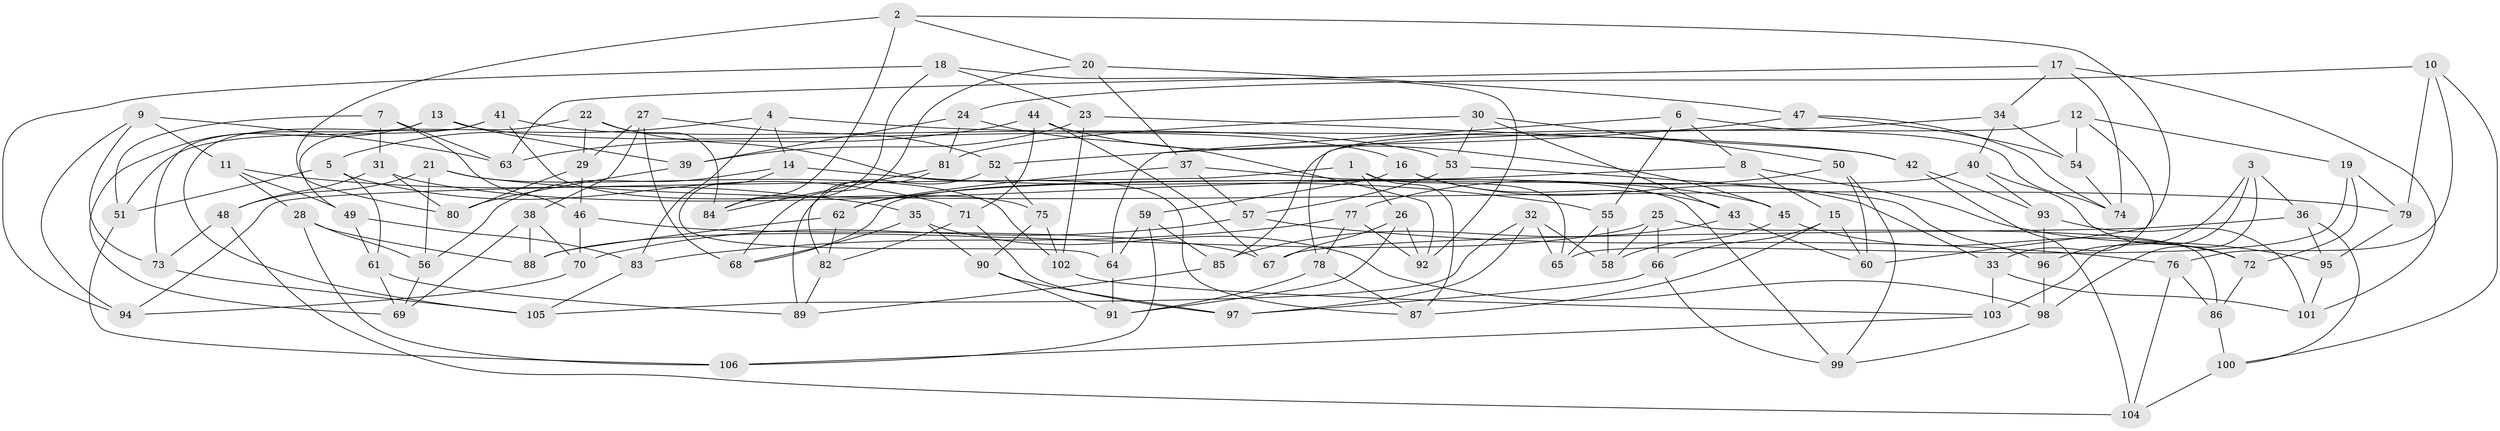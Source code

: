 // Generated by graph-tools (version 1.1) at 2025/50/03/09/25 03:50:49]
// undirected, 106 vertices, 212 edges
graph export_dot {
graph [start="1"]
  node [color=gray90,style=filled];
  1;
  2;
  3;
  4;
  5;
  6;
  7;
  8;
  9;
  10;
  11;
  12;
  13;
  14;
  15;
  16;
  17;
  18;
  19;
  20;
  21;
  22;
  23;
  24;
  25;
  26;
  27;
  28;
  29;
  30;
  31;
  32;
  33;
  34;
  35;
  36;
  37;
  38;
  39;
  40;
  41;
  42;
  43;
  44;
  45;
  46;
  47;
  48;
  49;
  50;
  51;
  52;
  53;
  54;
  55;
  56;
  57;
  58;
  59;
  60;
  61;
  62;
  63;
  64;
  65;
  66;
  67;
  68;
  69;
  70;
  71;
  72;
  73;
  74;
  75;
  76;
  77;
  78;
  79;
  80;
  81;
  82;
  83;
  84;
  85;
  86;
  87;
  88;
  89;
  90;
  91;
  92;
  93;
  94;
  95;
  96;
  97;
  98;
  99;
  100;
  101;
  102;
  103;
  104;
  105;
  106;
  1 -- 65;
  1 -- 26;
  1 -- 94;
  1 -- 87;
  2 -- 60;
  2 -- 20;
  2 -- 80;
  2 -- 84;
  3 -- 96;
  3 -- 103;
  3 -- 36;
  3 -- 98;
  4 -- 5;
  4 -- 83;
  4 -- 42;
  4 -- 14;
  5 -- 51;
  5 -- 61;
  5 -- 71;
  6 -- 8;
  6 -- 74;
  6 -- 55;
  6 -- 64;
  7 -- 46;
  7 -- 31;
  7 -- 51;
  7 -- 63;
  8 -- 15;
  8 -- 95;
  8 -- 62;
  9 -- 63;
  9 -- 94;
  9 -- 11;
  9 -- 73;
  10 -- 76;
  10 -- 24;
  10 -- 79;
  10 -- 100;
  11 -- 28;
  11 -- 35;
  11 -- 49;
  12 -- 85;
  12 -- 54;
  12 -- 19;
  12 -- 33;
  13 -- 16;
  13 -- 73;
  13 -- 69;
  13 -- 39;
  14 -- 56;
  14 -- 64;
  14 -- 55;
  15 -- 87;
  15 -- 60;
  15 -- 66;
  16 -- 33;
  16 -- 59;
  16 -- 43;
  17 -- 63;
  17 -- 101;
  17 -- 34;
  17 -- 74;
  18 -- 94;
  18 -- 84;
  18 -- 92;
  18 -- 23;
  19 -- 65;
  19 -- 72;
  19 -- 79;
  20 -- 37;
  20 -- 68;
  20 -- 47;
  21 -- 102;
  21 -- 56;
  21 -- 79;
  21 -- 48;
  22 -- 84;
  22 -- 29;
  22 -- 87;
  22 -- 49;
  23 -- 102;
  23 -- 42;
  23 -- 39;
  24 -- 39;
  24 -- 81;
  24 -- 92;
  25 -- 66;
  25 -- 86;
  25 -- 58;
  25 -- 88;
  26 -- 67;
  26 -- 91;
  26 -- 92;
  27 -- 52;
  27 -- 29;
  27 -- 68;
  27 -- 38;
  28 -- 88;
  28 -- 56;
  28 -- 106;
  29 -- 46;
  29 -- 80;
  30 -- 43;
  30 -- 53;
  30 -- 81;
  30 -- 50;
  31 -- 80;
  31 -- 45;
  31 -- 48;
  32 -- 65;
  32 -- 58;
  32 -- 105;
  32 -- 97;
  33 -- 101;
  33 -- 103;
  34 -- 40;
  34 -- 54;
  34 -- 78;
  35 -- 90;
  35 -- 68;
  35 -- 98;
  36 -- 100;
  36 -- 67;
  36 -- 95;
  37 -- 99;
  37 -- 62;
  37 -- 57;
  38 -- 88;
  38 -- 69;
  38 -- 70;
  39 -- 80;
  40 -- 93;
  40 -- 68;
  40 -- 72;
  41 -- 51;
  41 -- 105;
  41 -- 75;
  41 -- 53;
  42 -- 93;
  42 -- 104;
  43 -- 60;
  43 -- 85;
  44 -- 71;
  44 -- 67;
  44 -- 45;
  44 -- 63;
  45 -- 72;
  45 -- 58;
  46 -- 70;
  46 -- 67;
  47 -- 54;
  47 -- 52;
  47 -- 74;
  48 -- 104;
  48 -- 73;
  49 -- 61;
  49 -- 83;
  50 -- 99;
  50 -- 60;
  50 -- 77;
  51 -- 106;
  52 -- 75;
  52 -- 89;
  53 -- 96;
  53 -- 57;
  54 -- 74;
  55 -- 58;
  55 -- 65;
  56 -- 69;
  57 -- 70;
  57 -- 76;
  59 -- 64;
  59 -- 85;
  59 -- 106;
  61 -- 69;
  61 -- 89;
  62 -- 88;
  62 -- 82;
  64 -- 91;
  66 -- 99;
  66 -- 97;
  70 -- 94;
  71 -- 82;
  71 -- 97;
  72 -- 86;
  73 -- 105;
  75 -- 102;
  75 -- 90;
  76 -- 86;
  76 -- 104;
  77 -- 83;
  77 -- 78;
  77 -- 92;
  78 -- 91;
  78 -- 87;
  79 -- 95;
  81 -- 82;
  81 -- 84;
  82 -- 89;
  83 -- 105;
  85 -- 89;
  86 -- 100;
  90 -- 91;
  90 -- 97;
  93 -- 96;
  93 -- 101;
  95 -- 101;
  96 -- 98;
  98 -- 99;
  100 -- 104;
  102 -- 103;
  103 -- 106;
}
